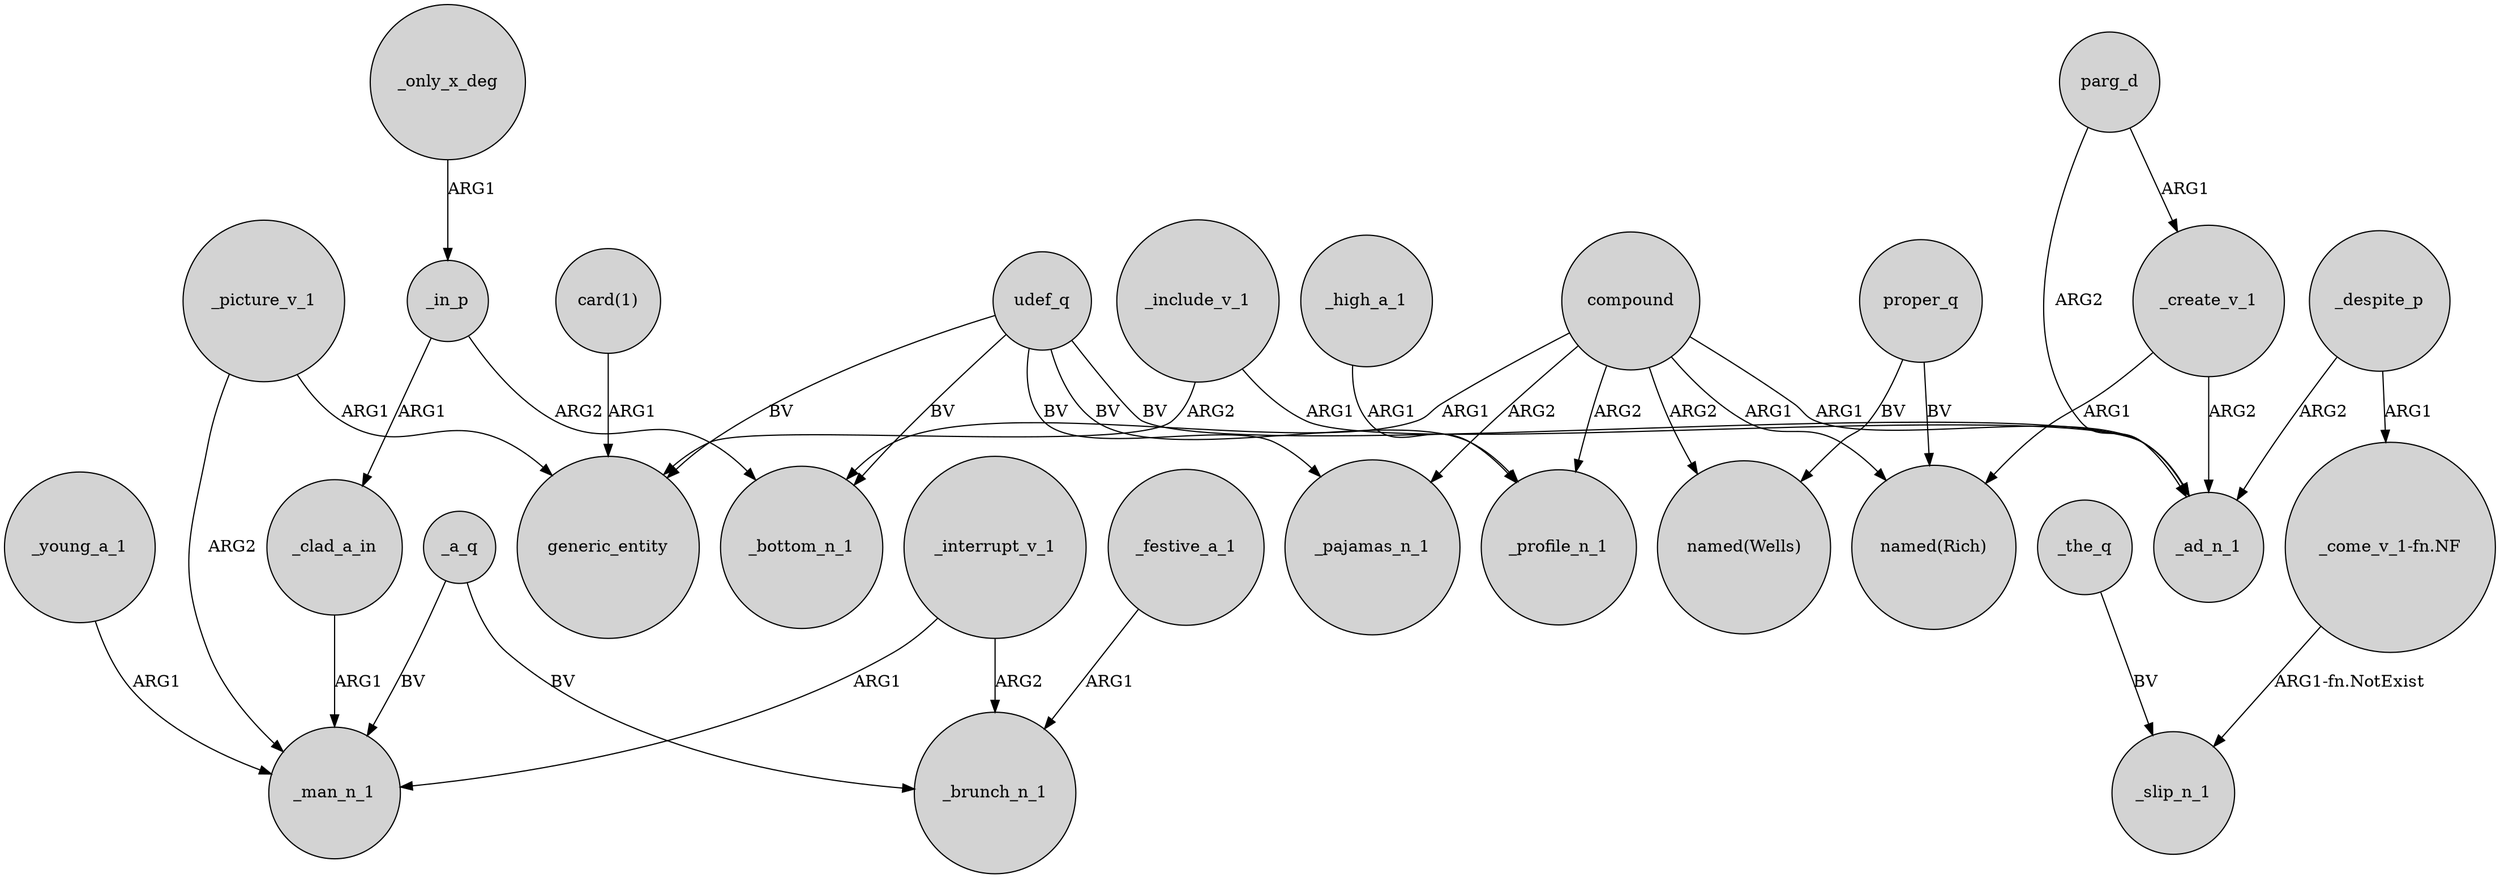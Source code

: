 digraph {
	node [shape=circle style=filled]
	compound -> _bottom_n_1 [label=ARG1]
	_picture_v_1 -> _man_n_1 [label=ARG2]
	udef_q -> generic_entity [label=BV]
	compound -> _pajamas_n_1 [label=ARG2]
	_in_p -> _bottom_n_1 [label=ARG2]
	parg_d -> _create_v_1 [label=ARG1]
	_a_q -> _brunch_n_1 [label=BV]
	compound -> _profile_n_1 [label=ARG2]
	compound -> "named(Rich)" [label=ARG1]
	_include_v_1 -> generic_entity [label=ARG2]
	proper_q -> "named(Wells)" [label=BV]
	compound -> _ad_n_1 [label=ARG1]
	_create_v_1 -> _ad_n_1 [label=ARG2]
	_clad_a_in -> _man_n_1 [label=ARG1]
	_interrupt_v_1 -> _man_n_1 [label=ARG1]
	_festive_a_1 -> _brunch_n_1 [label=ARG1]
	_create_v_1 -> "named(Rich)" [label=ARG1]
	_despite_p -> "_come_v_1-fn.NF" [label=ARG1]
	udef_q -> _bottom_n_1 [label=BV]
	compound -> "named(Wells)" [label=ARG2]
	udef_q -> _profile_n_1 [label=BV]
	_interrupt_v_1 -> _brunch_n_1 [label=ARG2]
	_a_q -> _man_n_1 [label=BV]
	udef_q -> _ad_n_1 [label=BV]
	_only_x_deg -> _in_p [label=ARG1]
	parg_d -> _ad_n_1 [label=ARG2]
	_the_q -> _slip_n_1 [label=BV]
	_high_a_1 -> _profile_n_1 [label=ARG1]
	_include_v_1 -> _ad_n_1 [label=ARG1]
	"card(1)" -> generic_entity [label=ARG1]
	udef_q -> _pajamas_n_1 [label=BV]
	proper_q -> "named(Rich)" [label=BV]
	_despite_p -> _ad_n_1 [label=ARG2]
	"_come_v_1-fn.NF" -> _slip_n_1 [label="ARG1-fn.NotExist"]
	_picture_v_1 -> generic_entity [label=ARG1]
	_young_a_1 -> _man_n_1 [label=ARG1]
	_in_p -> _clad_a_in [label=ARG1]
}
